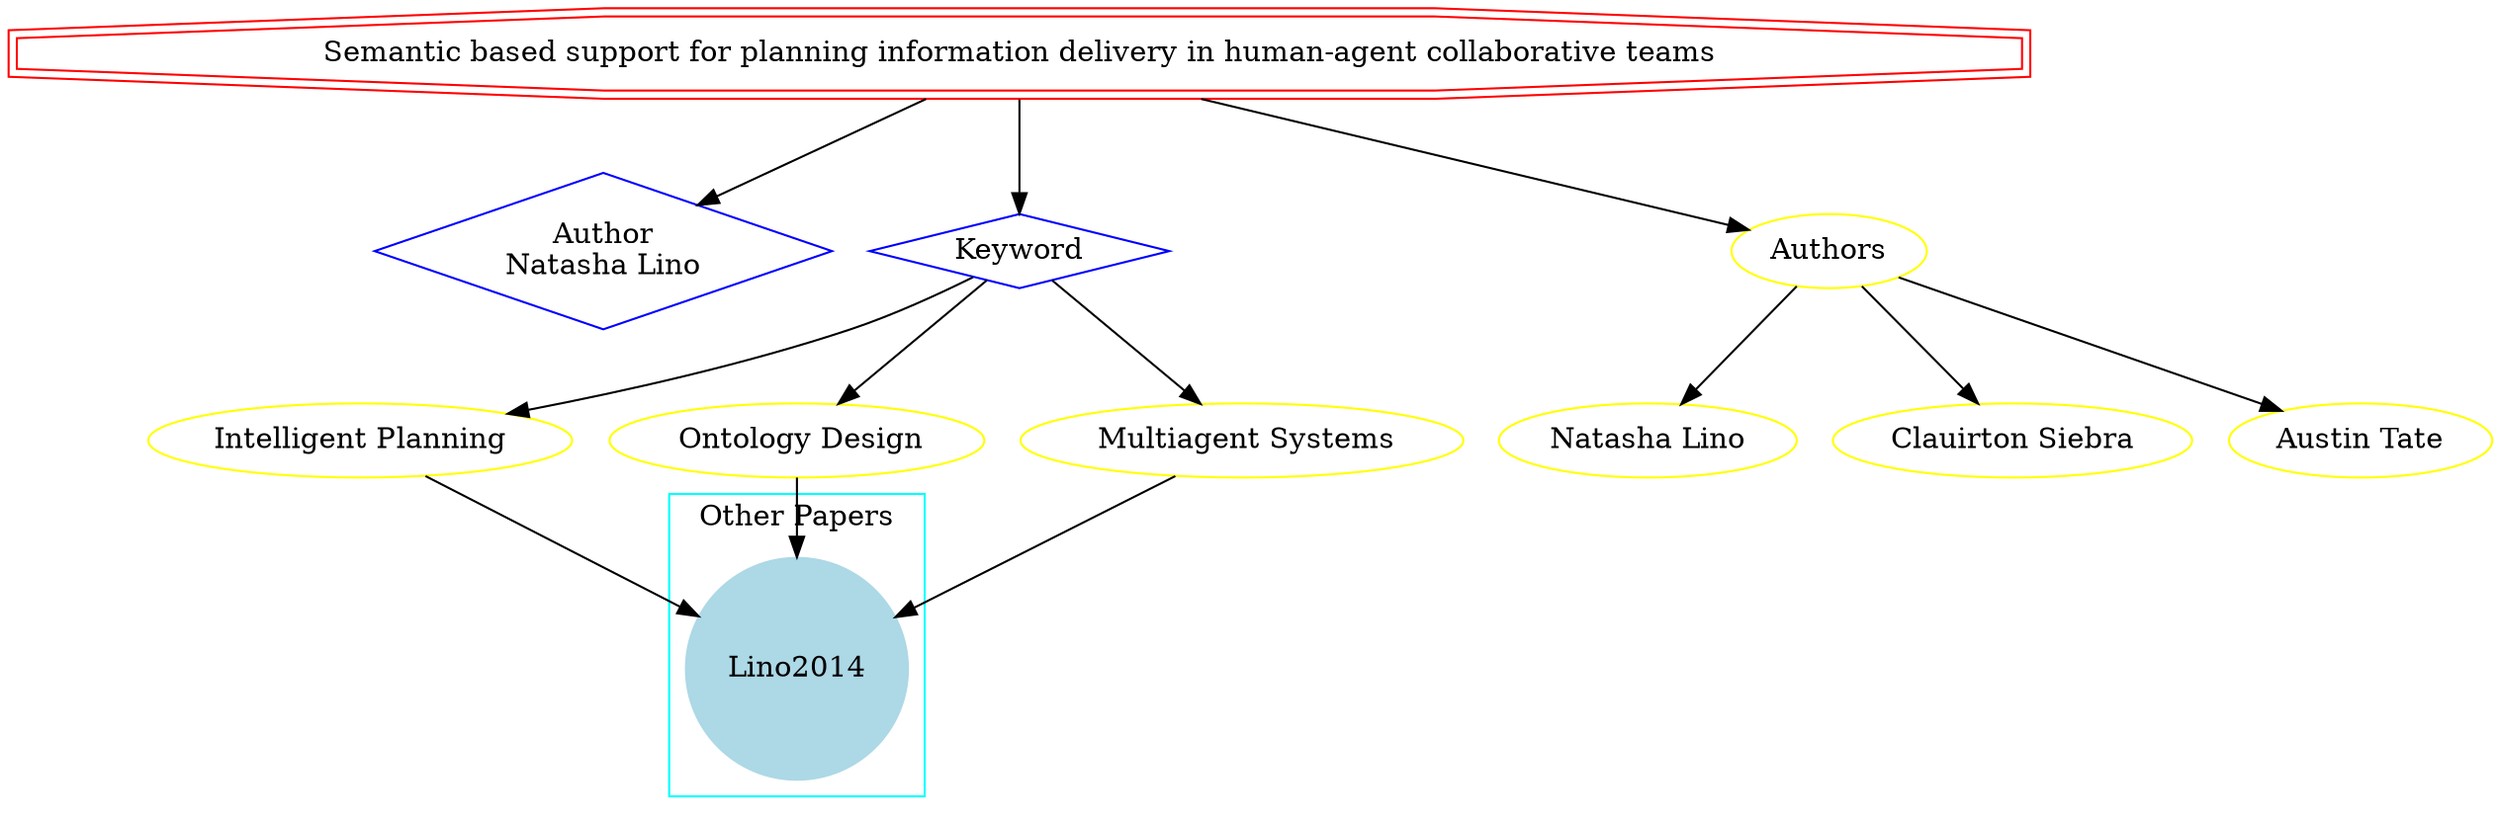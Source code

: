 strict digraph mind_map109 {
	node [color=red shape=doubleoctagon]
	"Semantic based support for planning information delivery in human-agent collaborative teams"
	node [color=blue shape=diamond]
	"Author
Natasha Lino"
	Keyword
	"Semantic based support for planning information delivery in human-agent collaborative teams" -> "Author
Natasha Lino"
	"Semantic based support for planning information delivery in human-agent collaborative teams" -> Keyword
	node [color=yellow shape=ellipse]
	"Intelligent Planning"
	Keyword -> "Intelligent Planning"
	" Ontology Design"
	Keyword -> " Ontology Design"
	" Multiagent Systems"
	Keyword -> " Multiagent Systems"
	subgraph cluster_0 {
		node [style=filled]
		node [color=lightblue shape=circle]
		label="Other Papers"
		color=cyan
		Lino2014
	}
	"Intelligent Planning" -> Lino2014
	" Ontology Design" -> Lino2014
	" Multiagent Systems" -> Lino2014
	"Semantic based support for planning information delivery in human-agent collaborative teams" -> Authors
	Authors -> "Natasha Lino"
	Authors -> "Clauirton Siebra"
	Authors -> "Austin Tate"
}

